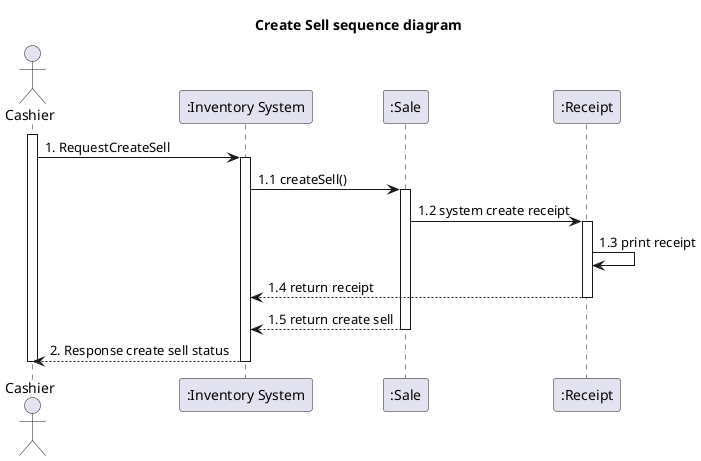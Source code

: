 @startuml
'example
title Create Sell sequence diagram

actor Cashier as actorCashier
participant ":Inventory System" as InventorySystem
participant ":Sale" as classSell

participant ":Receipt" as classReceipt

activate actorCashier

actorCashier -> InventorySystem: 1. RequestCreateSell
activate InventorySystem

InventorySystem -> classSell: 1.1 createSell()
activate classSell

classSell -> classReceipt : 1.2 system create receipt

activate classReceipt
classReceipt -> classReceipt : 1.3 print receipt


classReceipt --> InventorySystem: 1.4 return receipt
deactivate classReceipt

classSell --> InventorySystem: 1.5 return create sell
deactivate classSell

InventorySystem --> actorCashier : 2. Response create sell status

deactivate InventorySystem


deactivate actorCashier

@enduml